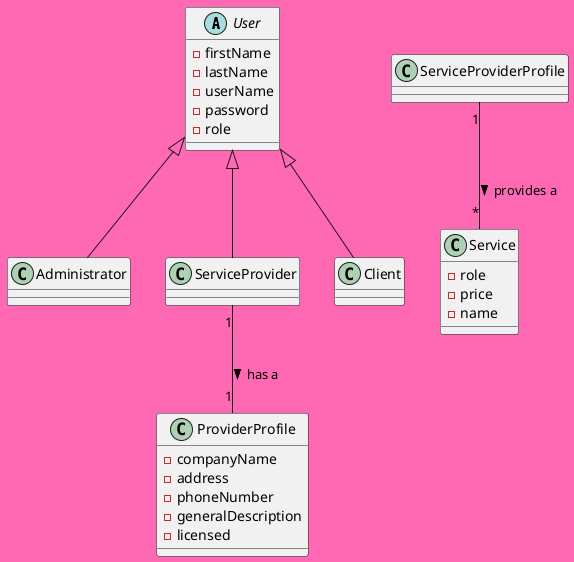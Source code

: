 ```plantuml
@startuml Account Management

skinparam backgroundColor HotPink

    abstract class User{
        -firstName
        -lastName
        -userName
        -password
        -role
    }

    class Administrator extends User{

    }

    class ServiceProvider extends User{

    }
    class Client extends User{

    }

    class Service{
      -role
      -price
      -name
    }

    class ProviderProfile{
      -companyName
      -address
      -phoneNumber
      -generalDescription
      -licensed
    }

    ServiceProvider "1" -- "1" ProviderProfile: > has a
    ServiceProviderProfile "1" -- "*" Service: > provides a
@enduml
```
